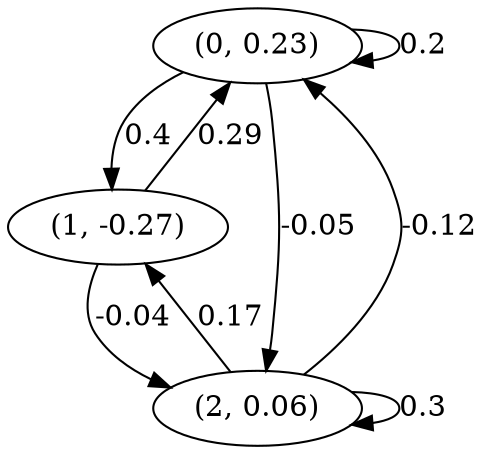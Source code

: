 digraph {
    0 [ label = "(0, 0.23)" ]
    1 [ label = "(1, -0.27)" ]
    2 [ label = "(2, 0.06)" ]
    0 -> 0 [ label = "0.2" ]
    2 -> 2 [ label = "0.3" ]
    1 -> 0 [ label = "0.29" ]
    2 -> 0 [ label = "-0.12" ]
    0 -> 1 [ label = "0.4" ]
    2 -> 1 [ label = "0.17" ]
    0 -> 2 [ label = "-0.05" ]
    1 -> 2 [ label = "-0.04" ]
}

